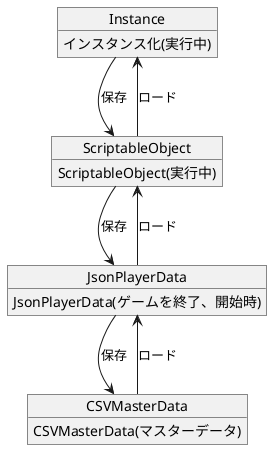 ﻿@startuml

object Instance {
 インスタンス化(実行中)
}

object ScriptableObject {
 ScriptableObject(実行中)
}

object JsonPlayerData {
 JsonPlayerData(ゲームを終了、開始時)
}

object CSVMasterData {
 CSVMasterData(マスターデータ)
}

Instance --> ScriptableObject : 保存
ScriptableObject --> Instance : ロード

ScriptableObject --> JsonPlayerData : 保存
JsonPlayerData --> ScriptableObject : ロード

JsonPlayerData --> CSVMasterData : 保存
CSVMasterData --> JsonPlayerData : ロード

@enduml